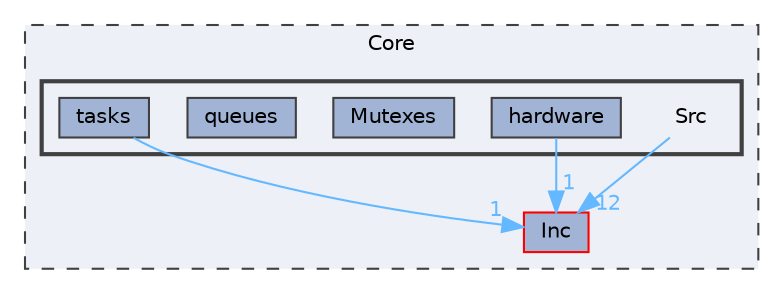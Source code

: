 digraph "Core/Src"
{
 // LATEX_PDF_SIZE
  bgcolor="transparent";
  edge [fontname=Helvetica,fontsize=10,labelfontname=Helvetica,labelfontsize=10];
  node [fontname=Helvetica,fontsize=10,shape=box,height=0.2,width=0.4];
  compound=true
  subgraph clusterdir_c6310732a22f63c0c2fc5595561e68f1 {
    graph [ bgcolor="#edf0f7", pencolor="grey25", label="Core", fontname=Helvetica,fontsize=10 style="filled,dashed", URL="dir_c6310732a22f63c0c2fc5595561e68f1.html",tooltip=""]
  dir_e2489e887f17afa3cbc07a4ec152cdd2 [label="Inc", fillcolor="#a2b4d6", color="red", style="filled", URL="dir_e2489e887f17afa3cbc07a4ec152cdd2.html",tooltip=""];
  subgraph clusterdir_b596f468b52957496e4f78b80e029268 {
    graph [ bgcolor="#edf0f7", pencolor="grey25", label="", fontname=Helvetica,fontsize=10 style="filled,bold", URL="dir_b596f468b52957496e4f78b80e029268.html",tooltip=""]
    dir_b596f468b52957496e4f78b80e029268 [shape=plaintext, label="Src"];
  dir_783a946f02cf4126745a28569acbab55 [label="hardware", fillcolor="#a2b4d6", color="grey25", style="filled", URL="dir_783a946f02cf4126745a28569acbab55.html",tooltip=""];
  dir_4c253238008aa500a8ec71b679f79a96 [label="Mutexes", fillcolor="#a2b4d6", color="grey25", style="filled", URL="dir_4c253238008aa500a8ec71b679f79a96.html",tooltip=""];
  dir_adf8214e5b49a4e50ff8308adca14012 [label="queues", fillcolor="#a2b4d6", color="grey25", style="filled", URL="dir_adf8214e5b49a4e50ff8308adca14012.html",tooltip=""];
  dir_e27be4dde253a7555133b0d0ed99ff2d [label="tasks", fillcolor="#a2b4d6", color="grey25", style="filled", URL="dir_e27be4dde253a7555133b0d0ed99ff2d.html",tooltip=""];
  }
  }
  dir_b596f468b52957496e4f78b80e029268->dir_e2489e887f17afa3cbc07a4ec152cdd2 [headlabel="12", labeldistance=1.5 headhref="dir_000008_000003.html" href="dir_000008_000003.html" color="steelblue1" fontcolor="steelblue1"];
  dir_783a946f02cf4126745a28569acbab55->dir_e2489e887f17afa3cbc07a4ec152cdd2 [headlabel="1", labeldistance=1.5 headhref="dir_000002_000003.html" href="dir_000002_000003.html" color="steelblue1" fontcolor="steelblue1"];
  dir_e27be4dde253a7555133b0d0ed99ff2d->dir_e2489e887f17afa3cbc07a4ec152cdd2 [headlabel="1", labeldistance=1.5 headhref="dir_000010_000003.html" href="dir_000010_000003.html" color="steelblue1" fontcolor="steelblue1"];
}
